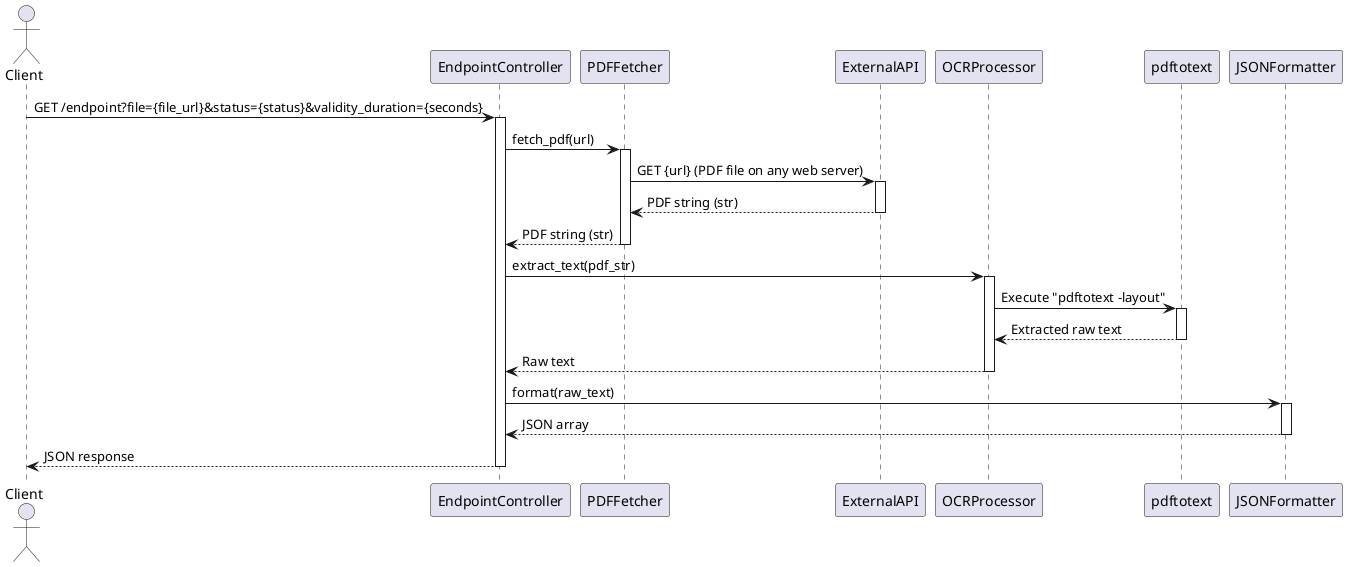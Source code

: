 @startuml
actor Client

Client -> EndpointController : GET /endpoint?file={file_url}&status={status}&validity_duration={seconds}
activate EndpointController

EndpointController -> PDFFetcher : fetch_pdf(url)
activate PDFFetcher

PDFFetcher -> ExternalAPI : GET {url} (PDF file on any web server)
activate ExternalAPI
ExternalAPI --> PDFFetcher : PDF string (str)
deactivate ExternalAPI

PDFFetcher --> EndpointController : PDF string (str)
deactivate PDFFetcher

EndpointController -> OCRProcessor : extract_text(pdf_str)
activate OCRProcessor

OCRProcessor -> pdftotext : Execute "pdftotext -layout"
activate pdftotext
pdftotext --> OCRProcessor : Extracted raw text
deactivate pdftotext

OCRProcessor --> EndpointController : Raw text
deactivate OCRProcessor

EndpointController -> JSONFormatter : format(raw_text)
activate JSONFormatter
JSONFormatter --> EndpointController : JSON array
deactivate JSONFormatter

EndpointController --> Client : JSON response
deactivate EndpointController
@enduml
